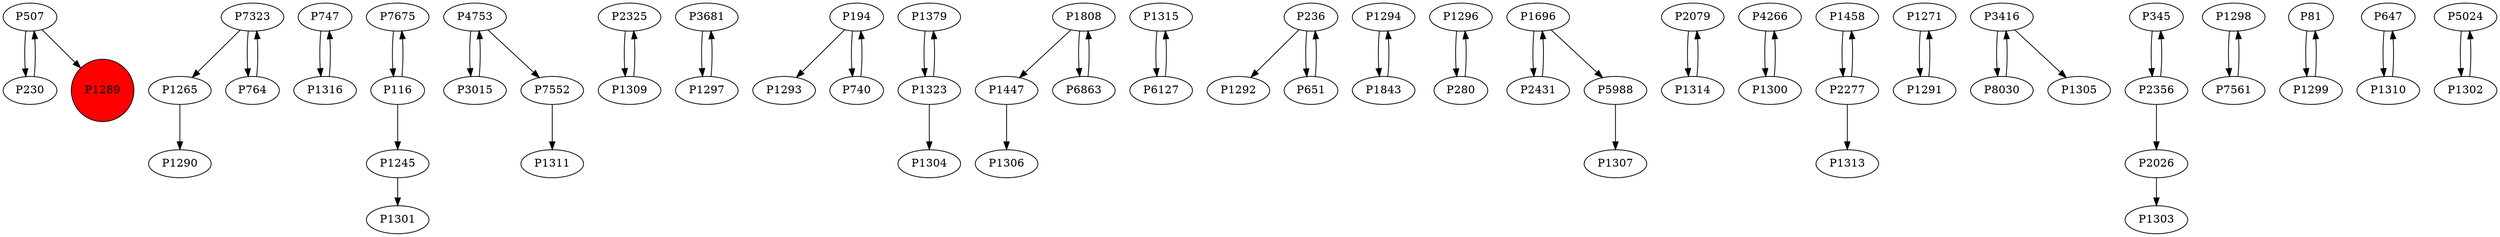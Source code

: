 digraph {
	P507 -> P230
	P1265 -> P1290
	P747 -> P1316
	P7675 -> P116
	P7552 -> P1311
	P2325 -> P1309
	P1309 -> P2325
	P3681 -> P1297
	P194 -> P1293
	P1379 -> P1323
	P1447 -> P1306
	P1315 -> P6127
	P236 -> P1292
	P1323 -> P1304
	P740 -> P194
	P1316 -> P747
	P1808 -> P6863
	P1297 -> P3681
	P1294 -> P1843
	P1296 -> P280
	P1696 -> P2431
	P194 -> P740
	P2079 -> P1314
	P4266 -> P1300
	P6127 -> P1315
	P1458 -> P2277
	P2277 -> P1313
	P7323 -> P1265
	P1271 -> P1291
	P3416 -> P8030
	P116 -> P7675
	P7323 -> P764
	P3015 -> P4753
	P345 -> P2356
	P1298 -> P7561
	P6863 -> P1808
	P1323 -> P1379
	P651 -> P236
	P3416 -> P1305
	P2277 -> P1458
	P1291 -> P1271
	P280 -> P1296
	P2356 -> P345
	P5988 -> P1307
	P1843 -> P1294
	P1314 -> P2079
	P764 -> P7323
	P236 -> P651
	P81 -> P1299
	P7561 -> P1298
	P1808 -> P1447
	P647 -> P1310
	P2026 -> P1303
	P4753 -> P7552
	P5024 -> P1302
	P2356 -> P2026
	P8030 -> P3416
	P1299 -> P81
	P116 -> P1245
	P1245 -> P1301
	P4753 -> P3015
	P1302 -> P5024
	P230 -> P507
	P1696 -> P5988
	P2431 -> P1696
	P1310 -> P647
	P1300 -> P4266
	P507 -> P1289
	P1289 [shape=circle]
	P1289 [style=filled]
	P1289 [fillcolor=red]
}